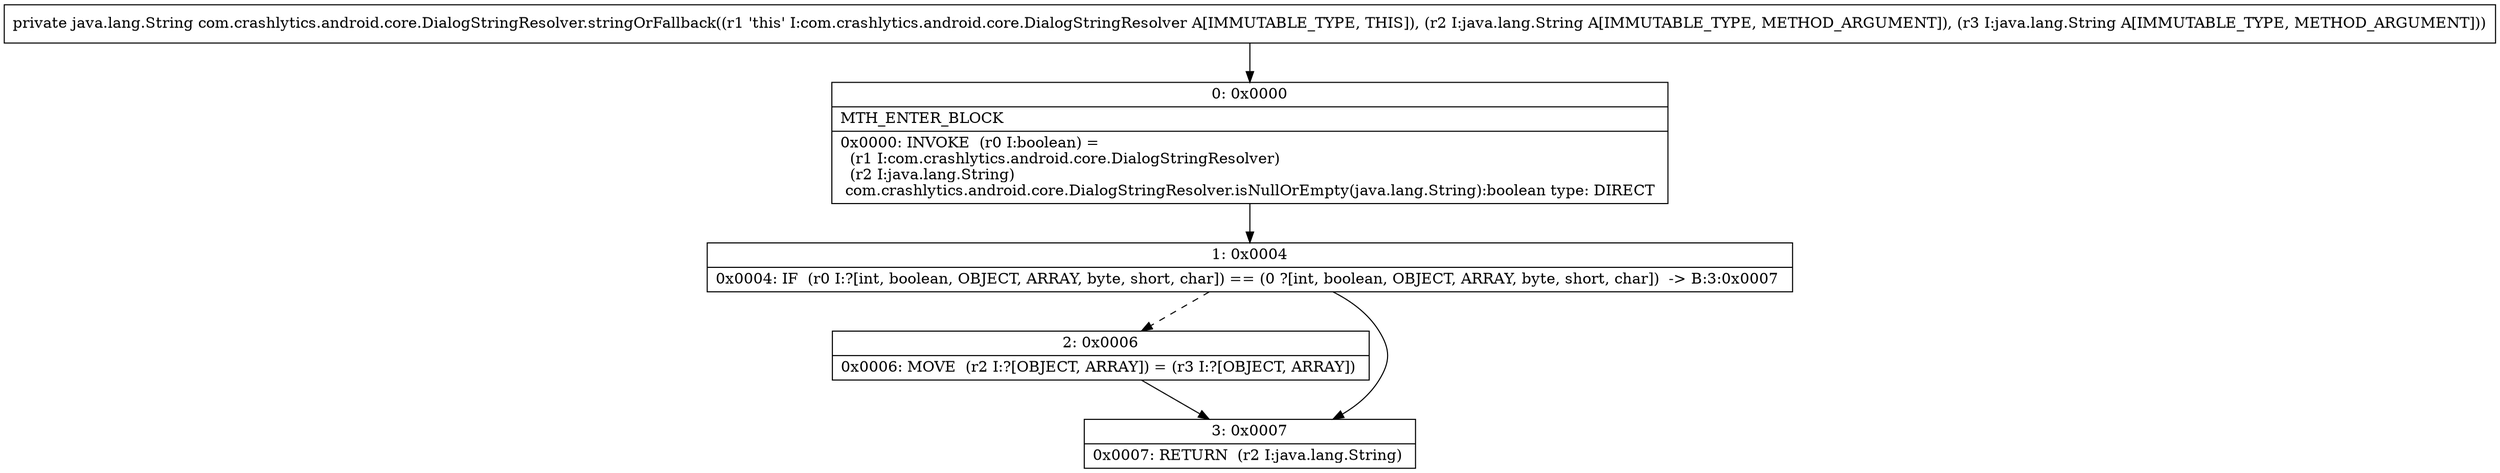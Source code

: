 digraph "CFG forcom.crashlytics.android.core.DialogStringResolver.stringOrFallback(Ljava\/lang\/String;Ljava\/lang\/String;)Ljava\/lang\/String;" {
Node_0 [shape=record,label="{0\:\ 0x0000|MTH_ENTER_BLOCK\l|0x0000: INVOKE  (r0 I:boolean) = \l  (r1 I:com.crashlytics.android.core.DialogStringResolver)\l  (r2 I:java.lang.String)\l com.crashlytics.android.core.DialogStringResolver.isNullOrEmpty(java.lang.String):boolean type: DIRECT \l}"];
Node_1 [shape=record,label="{1\:\ 0x0004|0x0004: IF  (r0 I:?[int, boolean, OBJECT, ARRAY, byte, short, char]) == (0 ?[int, boolean, OBJECT, ARRAY, byte, short, char])  \-\> B:3:0x0007 \l}"];
Node_2 [shape=record,label="{2\:\ 0x0006|0x0006: MOVE  (r2 I:?[OBJECT, ARRAY]) = (r3 I:?[OBJECT, ARRAY]) \l}"];
Node_3 [shape=record,label="{3\:\ 0x0007|0x0007: RETURN  (r2 I:java.lang.String) \l}"];
MethodNode[shape=record,label="{private java.lang.String com.crashlytics.android.core.DialogStringResolver.stringOrFallback((r1 'this' I:com.crashlytics.android.core.DialogStringResolver A[IMMUTABLE_TYPE, THIS]), (r2 I:java.lang.String A[IMMUTABLE_TYPE, METHOD_ARGUMENT]), (r3 I:java.lang.String A[IMMUTABLE_TYPE, METHOD_ARGUMENT])) }"];
MethodNode -> Node_0;
Node_0 -> Node_1;
Node_1 -> Node_2[style=dashed];
Node_1 -> Node_3;
Node_2 -> Node_3;
}

